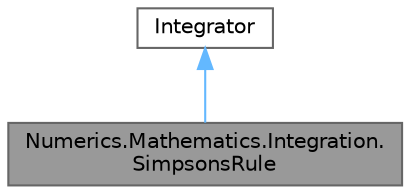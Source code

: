 digraph "Numerics.Mathematics.Integration.SimpsonsRule"
{
 // LATEX_PDF_SIZE
  bgcolor="transparent";
  edge [fontname=Helvetica,fontsize=10,labelfontname=Helvetica,labelfontsize=10];
  node [fontname=Helvetica,fontsize=10,shape=box,height=0.2,width=0.4];
  Node1 [id="Node000001",label="Numerics.Mathematics.Integration.\lSimpsonsRule",height=0.2,width=0.4,color="gray40", fillcolor="grey60", style="filled", fontcolor="black",tooltip="A class for Simpson's rule integration. Integration steps are refined until convergence."];
  Node2 -> Node1 [id="edge1_Node000001_Node000002",dir="back",color="steelblue1",style="solid",tooltip=" "];
  Node2 [id="Node000002",label="Integrator",height=0.2,width=0.4,color="gray40", fillcolor="white", style="filled",URL="$class_numerics_1_1_mathematics_1_1_integration_1_1_integrator.html",tooltip="A base class for all integration methods."];
}
